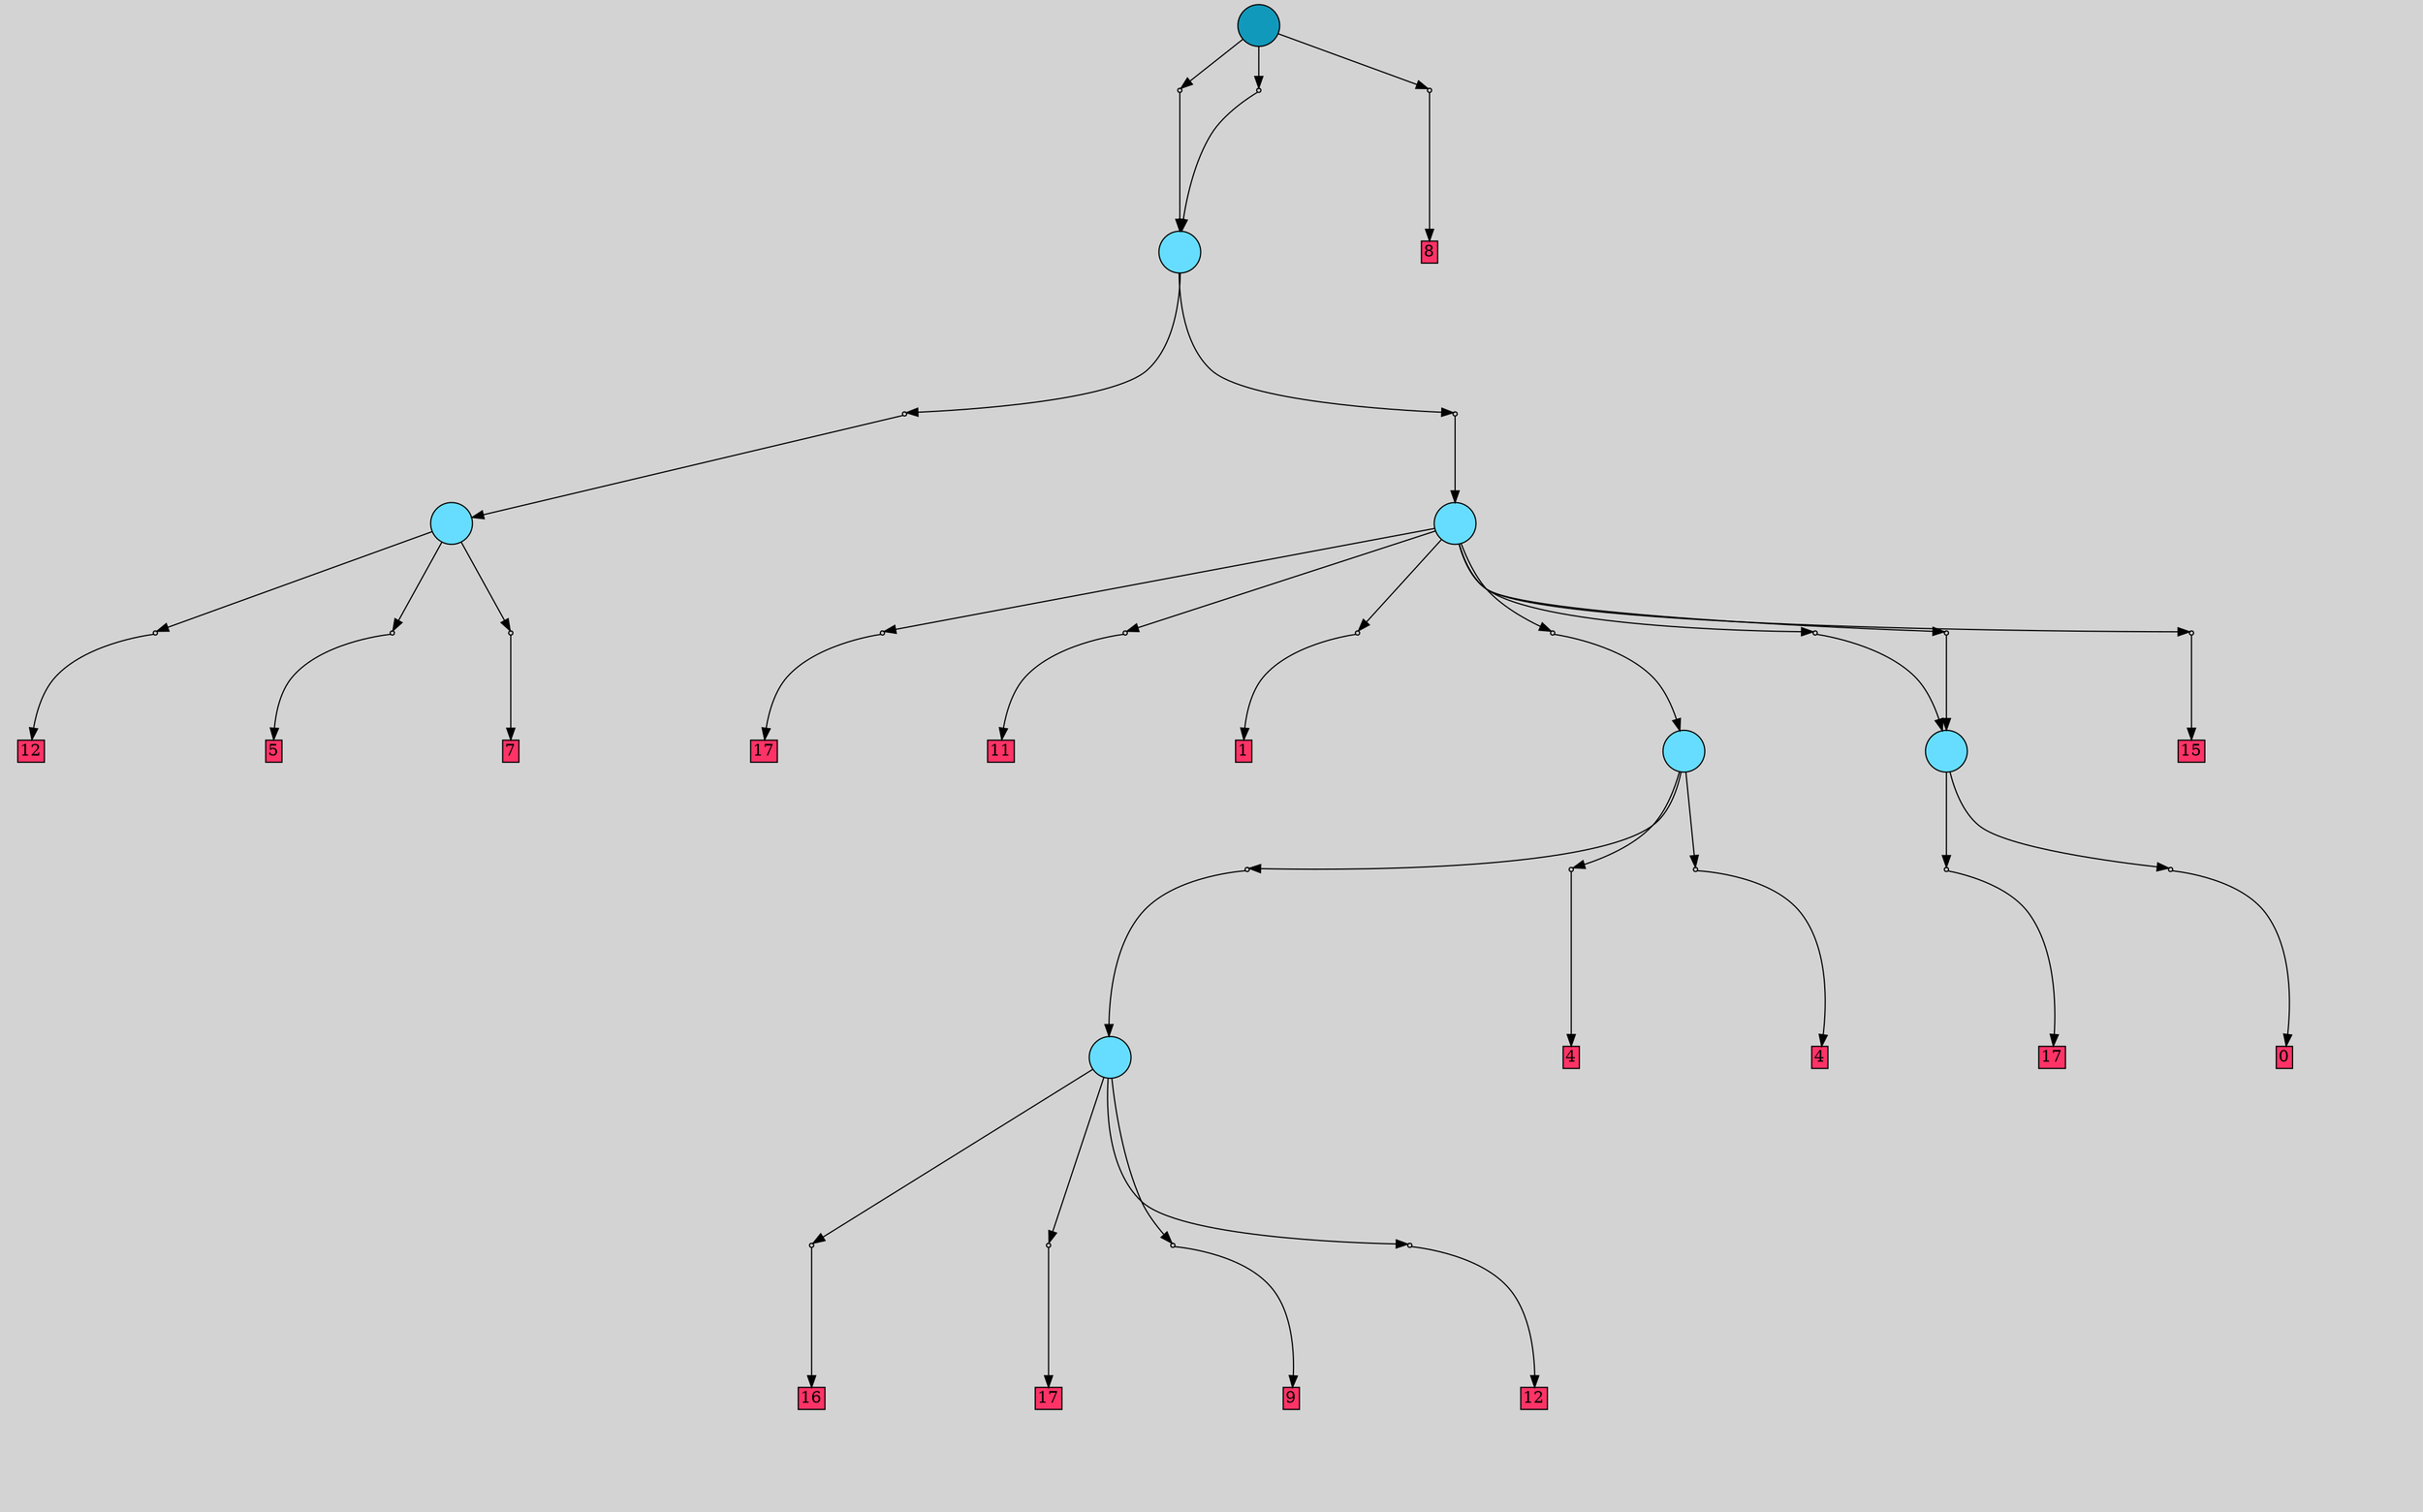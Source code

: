 digraph{
	graph[pad = "0.212, 0.055" bgcolor = lightgray]
	node[shape=circle style = filled label = ""]
		T0 [fillcolor="#66ddff"]
		T1 [fillcolor="#66ddff"]
		T2 [fillcolor="#66ddff"]
		T3 [fillcolor="#66ddff"]
		T4 [fillcolor="#66ddff"]
		T5 [fillcolor="#66ddff"]
		T6 [fillcolor="#1199bb"]
		P0 [fillcolor="#cccccc" shape=point] //
		I0 [shape=box style=invis label="6|4&1|827#0|731&#92;n7|0&0|444#1|538&#92;n"]
		P0 -> I0[style=invis]
		A0 [fillcolor="#ff3366" shape=box margin=0.03 width=0 height=0 label="0"]
		T0 -> P0 -> A0
		P1 [fillcolor="#cccccc" shape=point] //
		I1 [shape=box style=invis label="6|4&1|489#1|644&#92;n6|0&0|924#1|950&#92;n"]
		P1 -> I1[style=invis]
		A1 [fillcolor="#ff3366" shape=box margin=0.03 width=0 height=0 label="17"]
		T0 -> P1 -> A1
		P2 [fillcolor="#cccccc" shape=point] //
		I2 [shape=box style=invis label="3|4&1|748#1|517&#92;n7|0&0|324#0|858&#92;n5|0&0|904#1|180&#92;n7|3&0|1264#0|954&#92;n0|0&1|615#0|419&#92;n"]
		P2 -> I2[style=invis]
		A2 [fillcolor="#ff3366" shape=box margin=0.03 width=0 height=0 label="16"]
		T1 -> P2 -> A2
		P3 [fillcolor="#cccccc" shape=point] //
		I3 [shape=box style=invis label="7|0&1|154#0|735&#92;n"]
		P3 -> I3[style=invis]
		A3 [fillcolor="#ff3366" shape=box margin=0.03 width=0 height=0 label="17"]
		T1 -> P3 -> A3
		P4 [fillcolor="#cccccc" shape=point] //
		I4 [shape=box style=invis label="7|5&1|1003#0|573&#92;n0|4&1|421#1|1050&#92;n4|6&1|219#0|325&#92;n0|1&1|1181#0|956&#92;n4|5&1|140#0|998&#92;n1|6&1|1025#0|305&#92;n3|7&0|1230#0|685&#92;n1|0&0|983#1|1034&#92;n"]
		P4 -> I4[style=invis]
		A4 [fillcolor="#ff3366" shape=box margin=0.03 width=0 height=0 label="9"]
		T1 -> P4 -> A4
		P5 [fillcolor="#cccccc" shape=point] //
		I5 [shape=box style=invis label="0|6&1|403#1|474&#92;n4|1&1|505#0|1102&#92;n5|6&1|872#1|493&#92;n0|4&1|127#0|1182&#92;n1|2&1|941#0|593&#92;n1|0&1|992#0|964&#92;n4|2&0|1170#0|560&#92;n1|1&1|1136#0|642&#92;n7|6&0|1057#0|54&#92;n3|4&0|206#1|1292&#92;n6|6&0|196#0|151&#92;n0|0&1|381#0|1262&#92;n"]
		P5 -> I5[style=invis]
		A5 [fillcolor="#ff3366" shape=box margin=0.03 width=0 height=0 label="12"]
		T1 -> P5 -> A5
		P6 [fillcolor="#cccccc" shape=point] //
		I6 [shape=box style=invis label="2|2&1|267#0|1216&#92;n2|5&0|290#1|647&#92;n0|0&1|582#0|165&#92;n"]
		P6 -> I6[style=invis]
		A6 [fillcolor="#ff3366" shape=box margin=0.03 width=0 height=0 label="4"]
		T2 -> P6 -> A6
		P7 [fillcolor="#cccccc" shape=point] //
		I7 [shape=box style=invis label="3|3&1|1167#1|238&#92;n1|7&1|692#0|563&#92;n4|7&0|1039#1|1333&#92;n3|0&0|775#1|1238&#92;n"]
		P7 -> I7[style=invis]
		A7 [fillcolor="#ff3366" shape=box margin=0.03 width=0 height=0 label="4"]
		T2 -> P7 -> A7
		P8 [fillcolor="#cccccc" shape=point] //
		I8 [shape=box style=invis label="5|6&1|716#1|118&#92;n7|3&0|1158#0|56&#92;n0|7&0|211#1|437&#92;n4|7&0|1039#1|1333&#92;n4|1&1|1332#1|1177&#92;n2|4&0|415#1|606&#92;n0|0&1|1071#0|1196&#92;n4|2&0|913#1|836&#92;n6|6&0|1304#0|941&#92;n4|2&0|858#1|1225&#92;n3|0&1|815#0|86&#92;n2|6&1|1241#0|536&#92;n3|1&0|1270#0|1104&#92;n4|4&0|326#0|922&#92;n4|7&0|196#0|129&#92;n3|0&0|775#1|1238&#92;n"]
		P8 -> I8[style=invis]
		T2 -> P8 -> T1
		P9 [fillcolor="#cccccc" shape=point] //
		I9 [shape=box style=invis label="1|4&1|1078#1|593&#92;n1|4&0|372#1|276&#92;n2|0&1|1147#0|932&#92;n"]
		P9 -> I9[style=invis]
		T3 -> P9 -> T2
		P10 [fillcolor="#cccccc" shape=point] //
		I10 [shape=box style=invis label="1|0&1|684#1|283&#92;n"]
		P10 -> I10[style=invis]
		T3 -> P10 -> T0
		P11 [fillcolor="#cccccc" shape=point] //
		I11 [shape=box style=invis label="2|2&1|253#1|232&#92;n3|0&0|170#1|625&#92;n6|6&1|771#0|1100&#92;n1|7&0|798#1|427&#92;n4|3&0|1047#0|152&#92;n1|4&1|9#0|107&#92;n1|7&1|177#0|1340&#92;n3|0&0|295#1|848&#92;n"]
		P11 -> I11[style=invis]
		A8 [fillcolor="#ff3366" shape=box margin=0.03 width=0 height=0 label="15"]
		T3 -> P11 -> A8
		P12 [fillcolor="#cccccc" shape=point] //
		I12 [shape=box style=invis label="7|0&1|154#0|735&#92;n"]
		P12 -> I12[style=invis]
		A9 [fillcolor="#ff3366" shape=box margin=0.03 width=0 height=0 label="17"]
		T3 -> P12 -> A9
		P13 [fillcolor="#cccccc" shape=point] //
		I13 [shape=box style=invis label="0|0&1|122#1|1276&#92;n"]
		P13 -> I13[style=invis]
		A10 [fillcolor="#ff3366" shape=box margin=0.03 width=0 height=0 label="11"]
		T3 -> P13 -> A10
		P14 [fillcolor="#cccccc" shape=point] //
		I14 [shape=box style=invis label="4|1&1|747#1|956&#92;n2|0&1|318#0|593&#92;n"]
		P14 -> I14[style=invis]
		A11 [fillcolor="#ff3366" shape=box margin=0.03 width=0 height=0 label="1"]
		T3 -> P14 -> A11
		P15 [fillcolor="#cccccc" shape=point] //
		I15 [shape=box style=invis label="4|0&1|1081#1|168&#92;n"]
		P15 -> I15[style=invis]
		T3 -> P15 -> T0
		P16 [fillcolor="#cccccc" shape=point] //
		I16 [shape=box style=invis label="7|2&1|257#1|20&#92;n0|1&1|1075#1|1126&#92;n0|6&1|23#0|466&#92;n4|2&1|172#0|305&#92;n1|7&0|798#1|564&#92;n7|6&0|383#0|618&#92;n2|4&0|510#0|1306&#92;n3|0&0|260#1|848&#92;n"]
		P16 -> I16[style=invis]
		A12 [fillcolor="#ff3366" shape=box margin=0.03 width=0 height=0 label="7"]
		T4 -> P16 -> A12
		P17 [fillcolor="#cccccc" shape=point] //
		I17 [shape=box style=invis label="0|3&1|1207#1|188&#92;n1|3&0|667#1|792&#92;n1|2&0|571#1|269&#92;n7|4&0|522#0|220&#92;n1|0&0|572#0|1308&#92;n"]
		P17 -> I17[style=invis]
		A13 [fillcolor="#ff3366" shape=box margin=0.03 width=0 height=0 label="12"]
		T4 -> P17 -> A13
		P18 [fillcolor="#cccccc" shape=point] //
		I18 [shape=box style=invis label="7|7&1|636#1|141&#92;n1|3&1|87#0|319&#92;n0|2&1|1093#0|699&#92;n7|0&0|1138#1|929&#92;n"]
		P18 -> I18[style=invis]
		A14 [fillcolor="#ff3366" shape=box margin=0.03 width=0 height=0 label="5"]
		T4 -> P18 -> A14
		P19 [fillcolor="#cccccc" shape=point] //
		I19 [shape=box style=invis label="4|6&1|829#1|516&#92;n4|1&1|361#0|1102&#92;n0|7&1|682#1|739&#92;n3|6&1|621#0|743&#92;n2|2&0|438#0|1177&#92;n4|4&1|813#1|206&#92;n1|0&0|572#0|650&#92;n"]
		P19 -> I19[style=invis]
		T5 -> P19 -> T4
		P20 [fillcolor="#cccccc" shape=point] //
		I20 [shape=box style=invis label="6|3&1|1234#0|824&#92;n6|2&0|467#0|829&#92;n0|1&1|946#0|226&#92;n6|4&0|778#1|1213&#92;n4|2&0|985#0|20&#92;n4|0&0|458#0|89&#92;n"]
		P20 -> I20[style=invis]
		T5 -> P20 -> T3
		P21 [fillcolor="#cccccc" shape=point] //
		I21 [shape=box style=invis label="3|0&1|1009#0|1029&#92;n"]
		P21 -> I21[style=invis]
		T6 -> P21 -> T5
		P22 [fillcolor="#cccccc" shape=point] //
		I22 [shape=box style=invis label="7|5&1|457#1|1105&#92;n6|3&0|717#0|484&#92;n5|1&0|955#0|713&#92;n6|4&0|433#0|588&#92;n7|6&0|508#0|556&#92;n5|2&0|246#0|89&#92;n5|0&0|1066#1|189&#92;n2|7&1|791#0|648&#92;n2|5&1|1191#0|543&#92;n2|5&1|319#0|1069&#92;n3|1&0|1165#1|1208&#92;n7|4&0|553#1|1146&#92;n6|0&0|1228#0|704&#92;n"]
		P22 -> I22[style=invis]
		A15 [fillcolor="#ff3366" shape=box margin=0.03 width=0 height=0 label="8"]
		T6 -> P22 -> A15
		P23 [fillcolor="#cccccc" shape=point] //
		I23 [shape=box style=invis label="6|4&1|540#1|262&#92;n2|3&0|364#1|1313&#92;n3|0&1|1043#0|19&#92;n"]
		P23 -> I23[style=invis]
		T6 -> P23 -> T5
		{ rank= same T6 }
}

